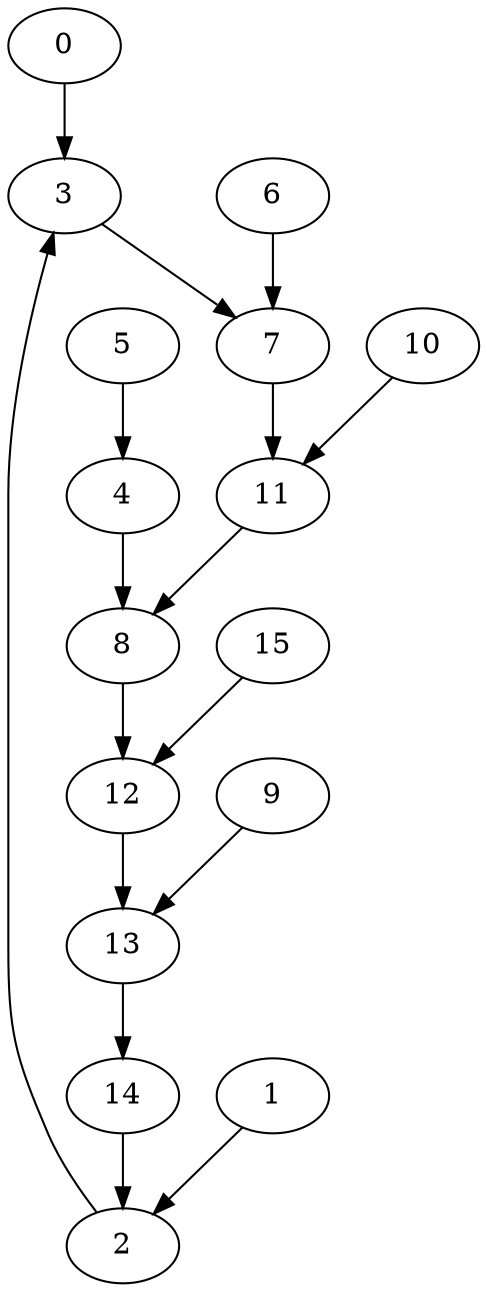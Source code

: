 digraph policyIter {
	0 -> 3;
	1 -> 2;
	2 -> 3;
	3 -> 7;
	4 -> 8;	
	5 -> 4;
	6 -> 7;
	7 -> 11;
	8 -> 12;
	9 -> 13;
	10 -> 11;
	11 -> 8;
	12 -> 13;
	13 -> 14;
	14 -> 2;
	15 -> 12;
 }
